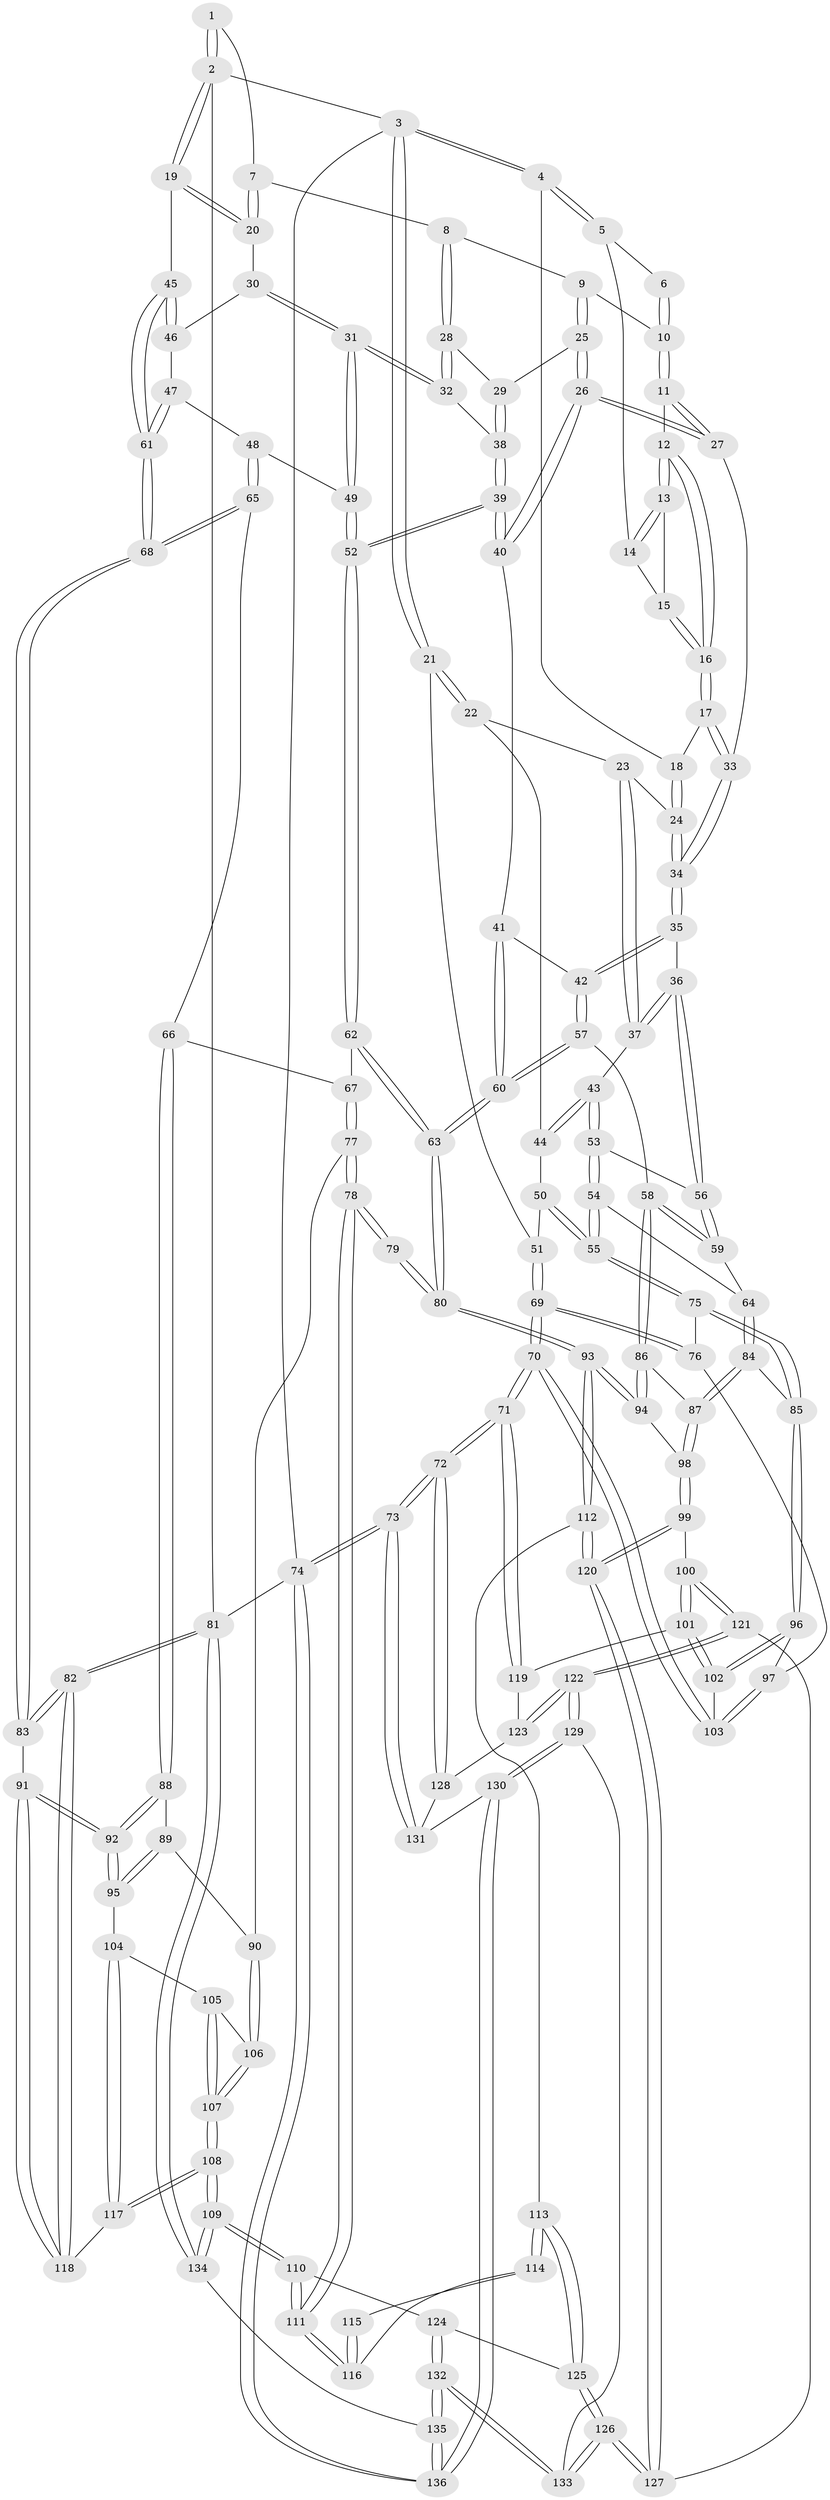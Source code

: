 // Generated by graph-tools (version 1.1) at 2025/27/03/09/25 03:27:07]
// undirected, 136 vertices, 337 edges
graph export_dot {
graph [start="1"]
  node [color=gray90,style=filled];
  1 [pos="+1+0"];
  2 [pos="+1+0"];
  3 [pos="+0+0"];
  4 [pos="+0.30864709283938835+0"];
  5 [pos="+0.38651039726464503+0"];
  6 [pos="+0.5216213400092171+0"];
  7 [pos="+0.7810811198077773+0.08806769850313365"];
  8 [pos="+0.7332332771769169+0.10087668530588323"];
  9 [pos="+0.6386666305165267+0.0689730064940697"];
  10 [pos="+0.6374049969380041+0.06756733582700518"];
  11 [pos="+0.5095350506387477+0.17256748923025203"];
  12 [pos="+0.5084448327875183+0.1714847708612485"];
  13 [pos="+0.5013049160520732+0.16367059441882423"];
  14 [pos="+0.4370423286086191+0.003987894469910172"];
  15 [pos="+0.4508354251604211+0.15941279234179304"];
  16 [pos="+0.41082750561344755+0.18479671453217056"];
  17 [pos="+0.4055426475793009+0.1877773401868086"];
  18 [pos="+0.2867198001152327+0"];
  19 [pos="+1+0"];
  20 [pos="+0.9049059788483768+0.15324956951721608"];
  21 [pos="+0+0.15685916318631635"];
  22 [pos="+0.14239550602147363+0.1855303635389728"];
  23 [pos="+0.2133490065219417+0.11078278759898535"];
  24 [pos="+0.21471729921882374+0.10906877811388678"];
  25 [pos="+0.6231533053166668+0.20090618823012255"];
  26 [pos="+0.5274858990186624+0.25233831465063467"];
  27 [pos="+0.5135579590209701+0.24146952876195799"];
  28 [pos="+0.7433896792481497+0.17942906828107955"];
  29 [pos="+0.6539361494018967+0.23227958069878812"];
  30 [pos="+0.8781245056548962+0.24591136966652438"];
  31 [pos="+0.8149913296562946+0.28573845259897085"];
  32 [pos="+0.7922457129234476+0.2751776846402806"];
  33 [pos="+0.4090904263342593+0.24330131332010818"];
  34 [pos="+0.376958587492035+0.2731625780762086"];
  35 [pos="+0.36599816547291736+0.30591252333549374"];
  36 [pos="+0.3551335363435556+0.31136152949612556"];
  37 [pos="+0.3028649415378255+0.30367519863484305"];
  38 [pos="+0.678986278533304+0.2863281354359467"];
  39 [pos="+0.6116745539493185+0.3818059284156308"];
  40 [pos="+0.54697472382714+0.331183011867145"];
  41 [pos="+0.48226383153944385+0.35555864310765584"];
  42 [pos="+0.4009523281963397+0.3393351735724917"];
  43 [pos="+0.20501851704902743+0.31267213667405674"];
  44 [pos="+0.15474065592823394+0.25823796174480573"];
  45 [pos="+1+0.28287783733879546"];
  46 [pos="+0.9591893477323785+0.29767029025828784"];
  47 [pos="+0.9448174408481648+0.3735607536416858"];
  48 [pos="+0.8643538456890775+0.44983111322002073"];
  49 [pos="+0.8135088952416747+0.35206061493081825"];
  50 [pos="+0.10910163414846259+0.3181207059289687"];
  51 [pos="+0+0.31120587849975545"];
  52 [pos="+0.6270826822112431+0.43429588906383537"];
  53 [pos="+0.21173057653140573+0.3664075048569832"];
  54 [pos="+0.11172807500121607+0.4932670396956572"];
  55 [pos="+0.05227779667551839+0.49076854132966025"];
  56 [pos="+0.2978700486899366+0.42590463528526046"];
  57 [pos="+0.41481821502510424+0.5223444265581241"];
  58 [pos="+0.36373111032226374+0.5173130567901754"];
  59 [pos="+0.31103516190707486+0.4888040129037246"];
  60 [pos="+0.43966424814894245+0.5324609324644406"];
  61 [pos="+1+0.48223830988042715"];
  62 [pos="+0.6241131976546825+0.47719016996737956"];
  63 [pos="+0.48328189481999095+0.5625060906718753"];
  64 [pos="+0.183120775272831+0.5263606304995798"];
  65 [pos="+0.867817291586784+0.502930438532287"];
  66 [pos="+0.8565285368622677+0.5160436224605213"];
  67 [pos="+0.637180055216783+0.4859572883534653"];
  68 [pos="+1+0.5166912536081353"];
  69 [pos="+0+0.5297989912118347"];
  70 [pos="+0+0.7467207083724452"];
  71 [pos="+0+0.8060088483606818"];
  72 [pos="+0+0.8574346520487441"];
  73 [pos="+0+0.990047821264989"];
  74 [pos="+0+1"];
  75 [pos="+0+0.5218791054808509"];
  76 [pos="+0+0.5219280434737262"];
  77 [pos="+0.7152972592748983+0.6810153984657336"];
  78 [pos="+0.6674233811610926+0.7095425898122829"];
  79 [pos="+0.6274744125429136+0.7088239936054616"];
  80 [pos="+0.48835460536657527+0.6656926798400515"];
  81 [pos="+1+1"];
  82 [pos="+1+1"];
  83 [pos="+1+0.7172796373465552"];
  84 [pos="+0.21431355168020047+0.649733058671574"];
  85 [pos="+0.1808187714627589+0.6658853609173178"];
  86 [pos="+0.27265901726169184+0.6643186733189397"];
  87 [pos="+0.25151054905266157+0.6698330462723093"];
  88 [pos="+0.8561072123909151+0.5196576038883448"];
  89 [pos="+0.800596177294174+0.6199616528841183"];
  90 [pos="+0.7197380090372778+0.6811862047834372"];
  91 [pos="+1+0.7366549896657064"];
  92 [pos="+0.9695450546364957+0.7205888587968639"];
  93 [pos="+0.45032800791215905+0.7243106224410465"];
  94 [pos="+0.41943602411119735+0.7184525039486274"];
  95 [pos="+0.9017998996141152+0.7292647429319388"];
  96 [pos="+0.13819016076656435+0.7016311254654268"];
  97 [pos="+0.12049286449446114+0.6951112489563854"];
  98 [pos="+0.24692700751764562+0.775075592815041"];
  99 [pos="+0.23915920507086974+0.7998011158449435"];
  100 [pos="+0.22152613849302966+0.8151982000443383"];
  101 [pos="+0.1500793193608663+0.7965932785546977"];
  102 [pos="+0.13913885484529376+0.774883092238748"];
  103 [pos="+0.004554372751783046+0.7419539720572613"];
  104 [pos="+0.8841074641921551+0.7393200637357311"];
  105 [pos="+0.8735183102714434+0.7424147163531438"];
  106 [pos="+0.7616796461227047+0.7250052691131544"];
  107 [pos="+0.7837361988323565+0.8611607430121695"];
  108 [pos="+0.7758572466312473+0.9107593850693104"];
  109 [pos="+0.7373996263331755+0.9390500785135882"];
  110 [pos="+0.6987128056417461+0.9117327061743613"];
  111 [pos="+0.6854150842381039+0.8841604481124284"];
  112 [pos="+0.44823341181338217+0.7699474011722018"];
  113 [pos="+0.5144867541540461+0.8263030762193871"];
  114 [pos="+0.5712615820818734+0.820984896992643"];
  115 [pos="+0.609510287919391+0.7630366522494156"];
  116 [pos="+0.6191338983574824+0.8385567741582836"];
  117 [pos="+0.8664852419609556+0.9011979986780325"];
  118 [pos="+0.8997855765285705+0.9038354087663941"];
  119 [pos="+0.13055916438395415+0.814912637213968"];
  120 [pos="+0.40020407280188286+0.833019904951413"];
  121 [pos="+0.23114502060519573+0.9052258439193803"];
  122 [pos="+0.21061488265151315+0.9380321918866669"];
  123 [pos="+0.0891094622175888+0.9078666019131442"];
  124 [pos="+0.5763470615416504+0.9198801912777802"];
  125 [pos="+0.5403928895235185+0.8976569276360193"];
  126 [pos="+0.4098604554132079+0.9901312053366881"];
  127 [pos="+0.38327945689217535+0.9163112608528855"];
  128 [pos="+0.08881527279083064+0.9079964897202897"];
  129 [pos="+0.21140962044893513+0.9620548476234033"];
  130 [pos="+0.1706010944253519+1"];
  131 [pos="+0.09221087760512314+0.9832831578332839"];
  132 [pos="+0.4517435161372447+1"];
  133 [pos="+0.41038960491252946+1"];
  134 [pos="+0.7221061588085536+1"];
  135 [pos="+0.4519967227421183+1"];
  136 [pos="+0.17087983028435197+1"];
  1 -- 2;
  1 -- 2;
  1 -- 7;
  2 -- 3;
  2 -- 19;
  2 -- 19;
  2 -- 81;
  3 -- 4;
  3 -- 4;
  3 -- 21;
  3 -- 21;
  3 -- 74;
  4 -- 5;
  4 -- 5;
  4 -- 18;
  5 -- 6;
  5 -- 14;
  6 -- 10;
  6 -- 10;
  7 -- 8;
  7 -- 20;
  7 -- 20;
  8 -- 9;
  8 -- 28;
  8 -- 28;
  9 -- 10;
  9 -- 25;
  9 -- 25;
  10 -- 11;
  10 -- 11;
  11 -- 12;
  11 -- 27;
  11 -- 27;
  12 -- 13;
  12 -- 13;
  12 -- 16;
  12 -- 16;
  13 -- 14;
  13 -- 14;
  13 -- 15;
  14 -- 15;
  15 -- 16;
  15 -- 16;
  16 -- 17;
  16 -- 17;
  17 -- 18;
  17 -- 33;
  17 -- 33;
  18 -- 24;
  18 -- 24;
  19 -- 20;
  19 -- 20;
  19 -- 45;
  20 -- 30;
  21 -- 22;
  21 -- 22;
  21 -- 51;
  22 -- 23;
  22 -- 44;
  23 -- 24;
  23 -- 37;
  23 -- 37;
  24 -- 34;
  24 -- 34;
  25 -- 26;
  25 -- 26;
  25 -- 29;
  26 -- 27;
  26 -- 27;
  26 -- 40;
  26 -- 40;
  27 -- 33;
  28 -- 29;
  28 -- 32;
  28 -- 32;
  29 -- 38;
  29 -- 38;
  30 -- 31;
  30 -- 31;
  30 -- 46;
  31 -- 32;
  31 -- 32;
  31 -- 49;
  31 -- 49;
  32 -- 38;
  33 -- 34;
  33 -- 34;
  34 -- 35;
  34 -- 35;
  35 -- 36;
  35 -- 42;
  35 -- 42;
  36 -- 37;
  36 -- 37;
  36 -- 56;
  36 -- 56;
  37 -- 43;
  38 -- 39;
  38 -- 39;
  39 -- 40;
  39 -- 40;
  39 -- 52;
  39 -- 52;
  40 -- 41;
  41 -- 42;
  41 -- 60;
  41 -- 60;
  42 -- 57;
  42 -- 57;
  43 -- 44;
  43 -- 44;
  43 -- 53;
  43 -- 53;
  44 -- 50;
  45 -- 46;
  45 -- 46;
  45 -- 61;
  45 -- 61;
  46 -- 47;
  47 -- 48;
  47 -- 61;
  47 -- 61;
  48 -- 49;
  48 -- 65;
  48 -- 65;
  49 -- 52;
  49 -- 52;
  50 -- 51;
  50 -- 55;
  50 -- 55;
  51 -- 69;
  51 -- 69;
  52 -- 62;
  52 -- 62;
  53 -- 54;
  53 -- 54;
  53 -- 56;
  54 -- 55;
  54 -- 55;
  54 -- 64;
  55 -- 75;
  55 -- 75;
  56 -- 59;
  56 -- 59;
  57 -- 58;
  57 -- 60;
  57 -- 60;
  58 -- 59;
  58 -- 59;
  58 -- 86;
  58 -- 86;
  59 -- 64;
  60 -- 63;
  60 -- 63;
  61 -- 68;
  61 -- 68;
  62 -- 63;
  62 -- 63;
  62 -- 67;
  63 -- 80;
  63 -- 80;
  64 -- 84;
  64 -- 84;
  65 -- 66;
  65 -- 68;
  65 -- 68;
  66 -- 67;
  66 -- 88;
  66 -- 88;
  67 -- 77;
  67 -- 77;
  68 -- 83;
  68 -- 83;
  69 -- 70;
  69 -- 70;
  69 -- 76;
  69 -- 76;
  70 -- 71;
  70 -- 71;
  70 -- 103;
  70 -- 103;
  71 -- 72;
  71 -- 72;
  71 -- 119;
  71 -- 119;
  72 -- 73;
  72 -- 73;
  72 -- 128;
  72 -- 128;
  73 -- 74;
  73 -- 74;
  73 -- 131;
  73 -- 131;
  74 -- 136;
  74 -- 136;
  74 -- 81;
  75 -- 76;
  75 -- 85;
  75 -- 85;
  76 -- 97;
  77 -- 78;
  77 -- 78;
  77 -- 90;
  78 -- 79;
  78 -- 79;
  78 -- 111;
  78 -- 111;
  79 -- 80;
  79 -- 80;
  80 -- 93;
  80 -- 93;
  81 -- 82;
  81 -- 82;
  81 -- 134;
  81 -- 134;
  82 -- 83;
  82 -- 83;
  82 -- 118;
  82 -- 118;
  83 -- 91;
  84 -- 85;
  84 -- 87;
  84 -- 87;
  85 -- 96;
  85 -- 96;
  86 -- 87;
  86 -- 94;
  86 -- 94;
  87 -- 98;
  87 -- 98;
  88 -- 89;
  88 -- 92;
  88 -- 92;
  89 -- 90;
  89 -- 95;
  89 -- 95;
  90 -- 106;
  90 -- 106;
  91 -- 92;
  91 -- 92;
  91 -- 118;
  91 -- 118;
  92 -- 95;
  92 -- 95;
  93 -- 94;
  93 -- 94;
  93 -- 112;
  93 -- 112;
  94 -- 98;
  95 -- 104;
  96 -- 97;
  96 -- 102;
  96 -- 102;
  97 -- 103;
  97 -- 103;
  98 -- 99;
  98 -- 99;
  99 -- 100;
  99 -- 120;
  99 -- 120;
  100 -- 101;
  100 -- 101;
  100 -- 121;
  100 -- 121;
  101 -- 102;
  101 -- 102;
  101 -- 119;
  102 -- 103;
  104 -- 105;
  104 -- 117;
  104 -- 117;
  105 -- 106;
  105 -- 107;
  105 -- 107;
  106 -- 107;
  106 -- 107;
  107 -- 108;
  107 -- 108;
  108 -- 109;
  108 -- 109;
  108 -- 117;
  108 -- 117;
  109 -- 110;
  109 -- 110;
  109 -- 134;
  109 -- 134;
  110 -- 111;
  110 -- 111;
  110 -- 124;
  111 -- 116;
  111 -- 116;
  112 -- 113;
  112 -- 120;
  112 -- 120;
  113 -- 114;
  113 -- 114;
  113 -- 125;
  113 -- 125;
  114 -- 115;
  114 -- 116;
  115 -- 116;
  115 -- 116;
  117 -- 118;
  119 -- 123;
  120 -- 127;
  120 -- 127;
  121 -- 122;
  121 -- 122;
  121 -- 127;
  122 -- 123;
  122 -- 123;
  122 -- 129;
  122 -- 129;
  123 -- 128;
  124 -- 125;
  124 -- 132;
  124 -- 132;
  125 -- 126;
  125 -- 126;
  126 -- 127;
  126 -- 127;
  126 -- 133;
  126 -- 133;
  128 -- 131;
  129 -- 130;
  129 -- 130;
  129 -- 133;
  130 -- 131;
  130 -- 136;
  130 -- 136;
  132 -- 133;
  132 -- 133;
  132 -- 135;
  132 -- 135;
  134 -- 135;
  135 -- 136;
  135 -- 136;
}
